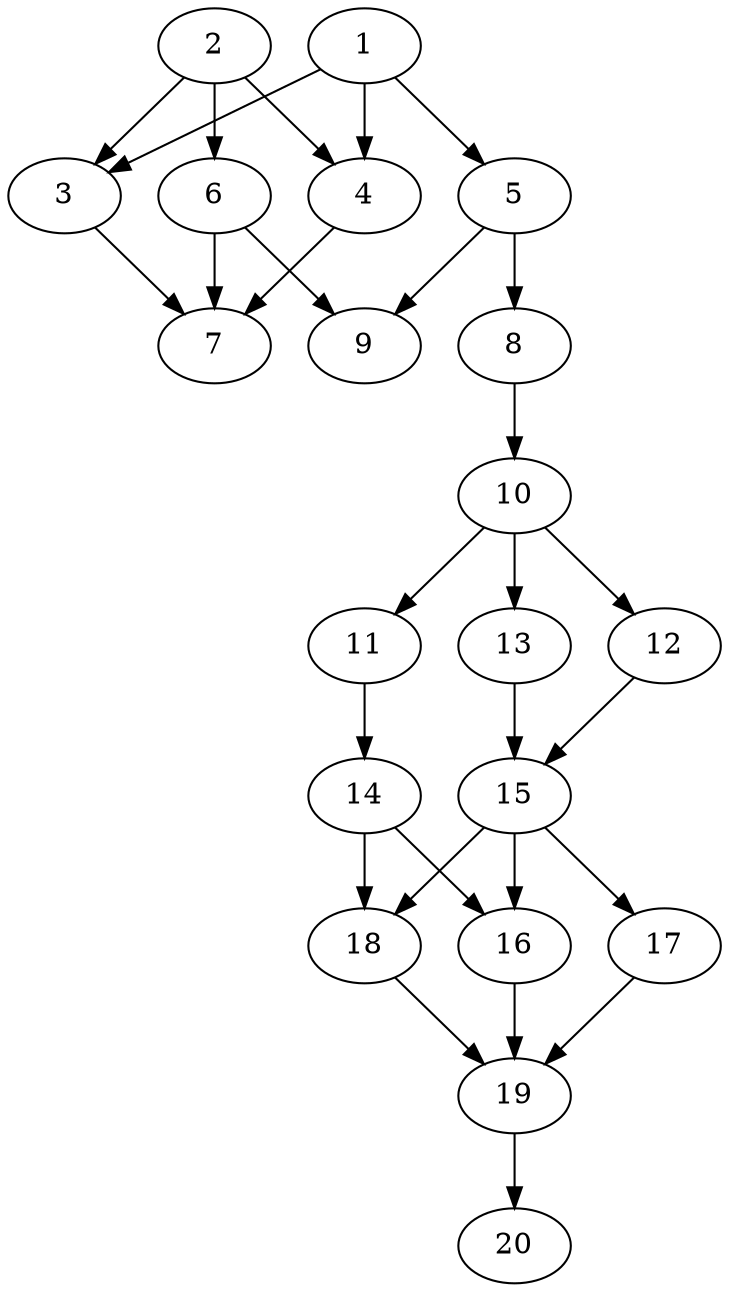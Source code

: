 // DAG automatically generated by daggen at Sat Jul 27 15:36:23 2019
// ./daggen --dot -n 20 --ccr 0.5 --fat 0.4 --regular 0.5 --density 0.7 --mindata 5242880 --maxdata 52428800 
digraph G {
  1 [size="17479680", alpha="0.10", expect_size="8739840"] 
  1 -> 3 [size ="8739840"]
  1 -> 4 [size ="8739840"]
  1 -> 5 [size ="8739840"]
  2 [size="101482496", alpha="0.15", expect_size="50741248"] 
  2 -> 3 [size ="50741248"]
  2 -> 4 [size ="50741248"]
  2 -> 6 [size ="50741248"]
  3 [size="104210432", alpha="0.19", expect_size="52105216"] 
  3 -> 7 [size ="52105216"]
  4 [size="75456512", alpha="0.11", expect_size="37728256"] 
  4 -> 7 [size ="37728256"]
  5 [size="95698944", alpha="0.02", expect_size="47849472"] 
  5 -> 8 [size ="47849472"]
  5 -> 9 [size ="47849472"]
  6 [size="30394368", alpha="0.19", expect_size="15197184"] 
  6 -> 7 [size ="15197184"]
  6 -> 9 [size ="15197184"]
  7 [size="93650944", alpha="0.18", expect_size="46825472"] 
  8 [size="83013632", alpha="0.16", expect_size="41506816"] 
  8 -> 10 [size ="41506816"]
  9 [size="54401024", alpha="0.08", expect_size="27200512"] 
  10 [size="86339584", alpha="0.08", expect_size="43169792"] 
  10 -> 11 [size ="43169792"]
  10 -> 12 [size ="43169792"]
  10 -> 13 [size ="43169792"]
  11 [size="67528704", alpha="0.15", expect_size="33764352"] 
  11 -> 14 [size ="33764352"]
  12 [size="18612224", alpha="0.04", expect_size="9306112"] 
  12 -> 15 [size ="9306112"]
  13 [size="87166976", alpha="0.18", expect_size="43583488"] 
  13 -> 15 [size ="43583488"]
  14 [size="81195008", alpha="0.06", expect_size="40597504"] 
  14 -> 16 [size ="40597504"]
  14 -> 18 [size ="40597504"]
  15 [size="36945920", alpha="0.09", expect_size="18472960"] 
  15 -> 16 [size ="18472960"]
  15 -> 17 [size ="18472960"]
  15 -> 18 [size ="18472960"]
  16 [size="45789184", alpha="0.04", expect_size="22894592"] 
  16 -> 19 [size ="22894592"]
  17 [size="42141696", alpha="0.15", expect_size="21070848"] 
  17 -> 19 [size ="21070848"]
  18 [size="33650688", alpha="0.12", expect_size="16825344"] 
  18 -> 19 [size ="16825344"]
  19 [size="16449536", alpha="0.10", expect_size="8224768"] 
  19 -> 20 [size ="8224768"]
  20 [size="54079488", alpha="0.01", expect_size="27039744"] 
}
